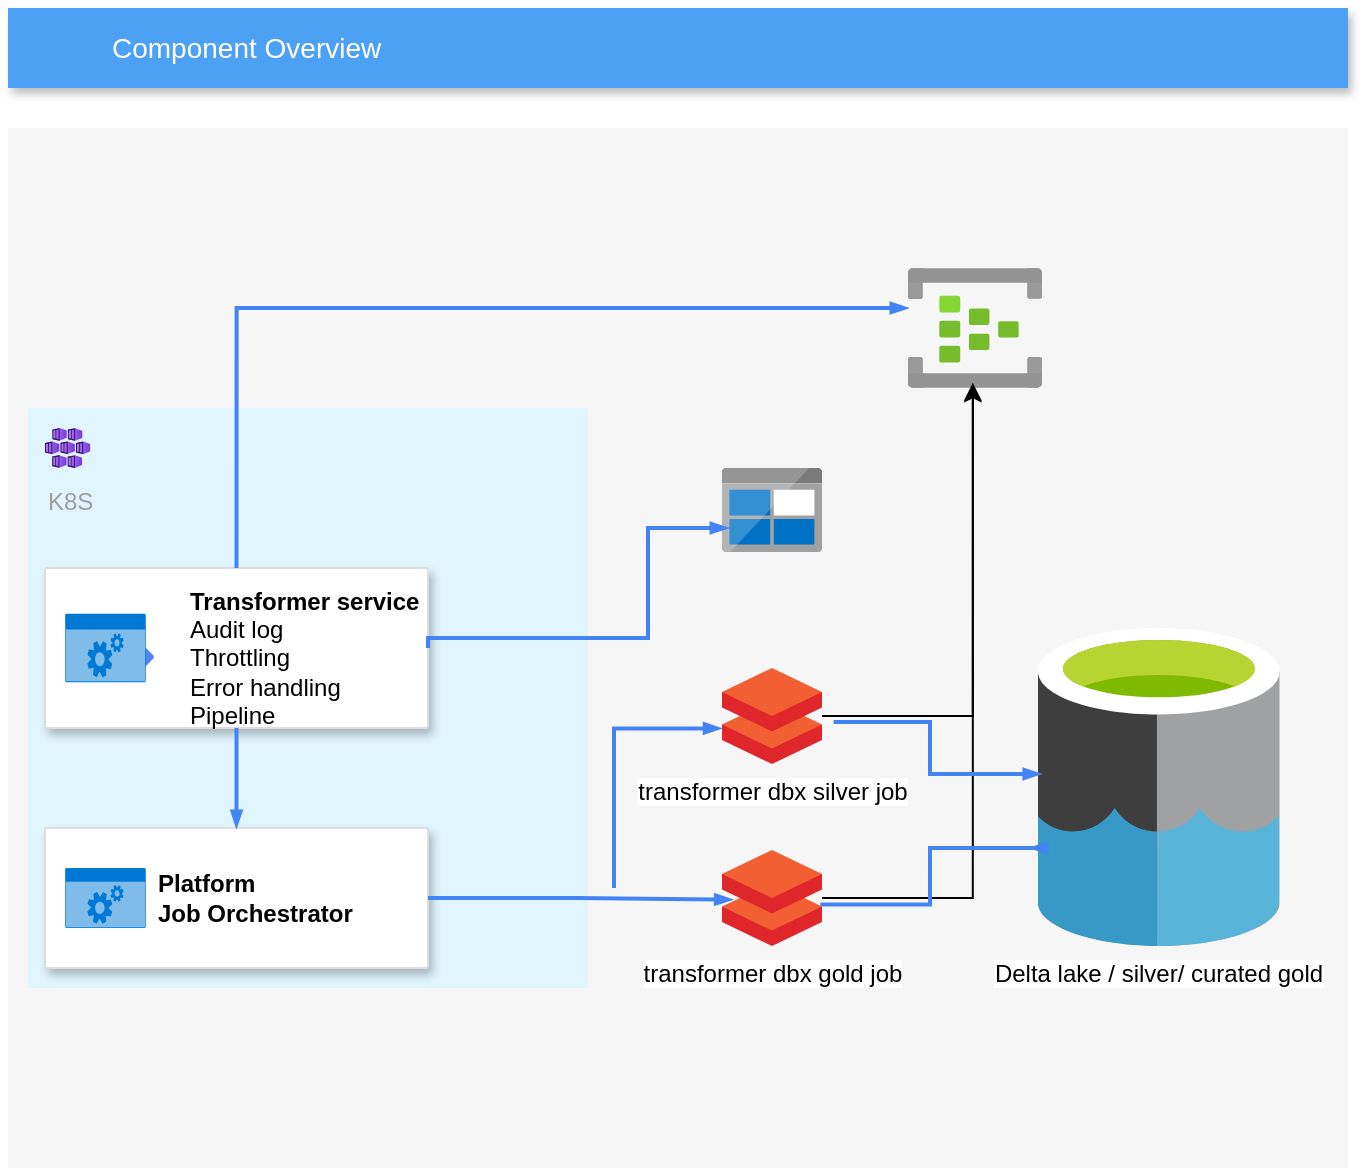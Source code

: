 <mxfile version="14.4.9" type="github">
  <diagram id="f106602c-feb2-e66a-4537-3a34d633f6aa" name="Page-1">
    <mxGraphModel dx="1038" dy="548" grid="1" gridSize="10" guides="1" tooltips="1" connect="1" arrows="1" fold="1" page="1" pageScale="1" pageWidth="1169" pageHeight="827" background="#ffffff" math="0" shadow="0">
      <root>
        <mxCell id="0" />
        <mxCell id="1" parent="0" />
        <mxCell id="14" value="&lt;span style=&quot;color: rgba(0 , 0 , 0 , 0) ; font-family: monospace ; font-size: 0px&quot;&gt;%3CmxGraphModel%3E%3Croot%3E%3CmxCell%20id%3D%220%22%2F%3E%3CmxCell%20id%3D%221%22%20parent%3D%220%22%2F%3E%3CmxCell%20id%3D%222%22%20value%3D%22%22%20style%3D%22strokeColor%3D%23dddddd%3BfillColor%3D%23ffffff%3Bshadow%3D1%3BstrokeWidth%3D1%3Brounded%3D1%3BabsoluteArcSize%3D1%3BarcSize%3D2%3BfontSize%3D10%3BfontColor%3D%239E9E9E%3Balign%3Dcenter%3Bhtml%3D1%3B%22%20vertex%3D%221%22%20parent%3D%221%22%3E%3CmxGeometry%20x%3D%22390%22%20y%3D%22370%22%20width%3D%22180%22%20height%3D%2260%22%20as%3D%22geometry%22%2F%3E%3C%2FmxCell%3E%3CmxCell%20id%3D%223%22%20value%3D%22%26lt%3Bfont%20color%3D%26quot%3B%23000000%26quot%3B%26gt%3BJob%20Orchestrator%26lt%3Bbr%26gt%3B%26lt%3B%2Ffont%26gt%3BCloud%20Storage%22%20style%3D%22dashed%3D0%3Bconnectable%3D0%3Bhtml%3D1%3BfillColor%3D%235184F3%3BstrokeColor%3Dnone%3Bshape%3Dmxgraph.gcp2.hexIcon%3BprIcon%3Dcloud_storage%3Bpart%3D1%3BlabelPosition%3Dright%3BverticalLabelPosition%3Dmiddle%3Balign%3Dleft%3BverticalAlign%3Dmiddle%3BspacingLeft%3D5%3BfontColor%3D%23999999%3BfontSize%3D12%3B%22%20vertex%3D%221%22%20parent%3D%222%22%3E%3CmxGeometry%20y%3D%220.5%22%20width%3D%2244%22%20height%3D%2239%22%20relative%3D%221%22%20as%3D%22geometry%22%3E%3CmxPoint%20x%3D%225%22%20y%3D%22-19.5%22%20as%3D%22offset%22%2F%3E%3C%2FmxGeometry%3E%3C%2FmxCell%3E%3C%2Froot%3E%3C%2FmxGraphModel%3E&lt;/span&gt;" style="fillColor=#F6F6F6;strokeColor=none;shadow=0;gradientColor=none;fontSize=14;align=left;spacing=10;fontColor=#717171;9E9E9E;verticalAlign=top;spacingTop=-4;fontStyle=0;spacingLeft=40;html=1;" parent="1" vertex="1">
          <mxGeometry x="70" y="150" width="670" height="520" as="geometry" />
        </mxCell>
        <mxCell id="711" value="&lt;br&gt;&lt;br&gt;K8S" style="rounded=1;absoluteArcSize=1;arcSize=2;html=1;strokeColor=none;gradientColor=none;shadow=0;dashed=0;strokeColor=none;fontSize=12;fontColor=#9E9E9E;align=left;verticalAlign=top;spacing=10;spacingTop=-4;fillColor=#E1F5FE;" parent="1" vertex="1">
          <mxGeometry x="80" y="290" width="280" height="290" as="geometry" />
        </mxCell>
        <mxCell id="2" value="Component Overview" style="fillColor=#4DA1F5;strokeColor=none;shadow=1;gradientColor=none;fontSize=14;align=left;spacingLeft=50;fontColor=#ffffff;html=1;" parent="1" vertex="1">
          <mxGeometry x="70" y="90" width="670" height="40" as="geometry" />
        </mxCell>
        <mxCell id="697" value="" style="strokeColor=#dddddd;fillColor=#ffffff;shadow=1;strokeWidth=1;rounded=1;absoluteArcSize=1;arcSize=2;fontSize=10;fontColor=#9E9E9E;align=center;html=1;" parent="1" vertex="1">
          <mxGeometry x="88.5" y="370" width="191.5" height="80" as="geometry" />
        </mxCell>
        <mxCell id="698" value="&lt;font color=&quot;#000000&quot;&gt;&lt;font style=&quot;font-size: 12px&quot;&gt;&lt;b&gt;Transformer service&amp;nbsp;&lt;br&gt;&lt;/b&gt;&lt;/font&gt;Audit log&lt;br&gt;Throttling&lt;br&gt;Error handling&lt;br&gt;Pipeline&lt;br&gt;&lt;/font&gt;" style="dashed=0;connectable=0;html=1;fillColor=#5184F3;strokeColor=none;shape=mxgraph.gcp2.hexIcon;prIcon=cloud_storage;part=1;labelPosition=right;verticalLabelPosition=middle;align=left;verticalAlign=middle;spacingLeft=5;fontColor=#999999;fontSize=12;" parent="697" vertex="1">
          <mxGeometry y="0.5" width="60" height="30" relative="1" as="geometry">
            <mxPoint x="5" y="-10.5" as="offset" />
          </mxGeometry>
        </mxCell>
        <mxCell id="sCyOnHdx_f6JQvQr4W9k-722" value="" style="html=1;strokeColor=none;fillColor=#0079D6;labelPosition=center;verticalLabelPosition=middle;verticalAlign=top;align=center;fontSize=12;outlineConnect=0;spacingTop=-6;fontColor=#FFFFFF;shape=mxgraph.sitemap.services;" vertex="1" parent="697">
          <mxGeometry x="10.079" y="22.857" width="40.316" height="34.286" as="geometry" />
        </mxCell>
        <mxCell id="sCyOnHdx_f6JQvQr4W9k-720" value="" style="aspect=fixed;html=1;points=[];align=center;image;fontSize=12;image=img/lib/azure2/containers/Kubernetes_Services.svg;" vertex="1" parent="1">
          <mxGeometry x="88.5" y="300" width="22.67" height="20" as="geometry" />
        </mxCell>
        <mxCell id="sCyOnHdx_f6JQvQr4W9k-724" value="" style="aspect=fixed;html=1;points=[];align=center;image;fontSize=12;image=img/lib/azure2/iot/Event_Hubs.svg;" vertex="1" parent="1">
          <mxGeometry x="520" y="220" width="67" height="60" as="geometry" />
        </mxCell>
        <mxCell id="sCyOnHdx_f6JQvQr4W9k-726" style="edgeStyle=orthogonalEdgeStyle;rounded=0;html=1;labelBackgroundColor=none;startFill=1;startSize=4;endArrow=blockThin;endFill=1;endSize=4;jettySize=auto;orthogonalLoop=1;strokeColor=#4284F3;strokeWidth=2;fontSize=12;fontColor=#000000;align=center;dashed=0;exitX=0.5;exitY=0;exitDx=0;exitDy=0;" edge="1" parent="1" source="697" target="sCyOnHdx_f6JQvQr4W9k-724">
          <mxGeometry relative="1" as="geometry">
            <Array as="points">
              <mxPoint x="184" y="240" />
            </Array>
            <mxPoint x="330" y="420" as="sourcePoint" />
            <mxPoint x="183" y="240" as="targetPoint" />
          </mxGeometry>
        </mxCell>
        <mxCell id="sCyOnHdx_f6JQvQr4W9k-756" style="edgeStyle=orthogonalEdgeStyle;rounded=0;orthogonalLoop=1;jettySize=auto;html=1;entryX=0.484;entryY=0.957;entryDx=0;entryDy=0;entryPerimeter=0;" edge="1" parent="1" source="sCyOnHdx_f6JQvQr4W9k-728" target="sCyOnHdx_f6JQvQr4W9k-724">
          <mxGeometry relative="1" as="geometry">
            <Array as="points">
              <mxPoint x="552" y="535" />
            </Array>
          </mxGeometry>
        </mxCell>
        <mxCell id="sCyOnHdx_f6JQvQr4W9k-728" value="transformer dbx gold job" style="aspect=fixed;html=1;points=[];align=center;image;fontSize=12;image=img/lib/mscae/Databricks.svg;" vertex="1" parent="1">
          <mxGeometry x="427" y="511" width="50" height="48" as="geometry" />
        </mxCell>
        <mxCell id="sCyOnHdx_f6JQvQr4W9k-735" value="" style="strokeColor=#dddddd;fillColor=#ffffff;shadow=1;strokeWidth=1;rounded=1;absoluteArcSize=1;arcSize=2;fontSize=10;fontColor=#9E9E9E;align=center;html=1;" vertex="1" parent="1">
          <mxGeometry x="88.5" y="500" width="191.5" height="70" as="geometry" />
        </mxCell>
        <mxCell id="sCyOnHdx_f6JQvQr4W9k-736" value="&lt;font color=&quot;#000000&quot;&gt;&lt;b&gt;Platform &lt;br&gt;Job Orchestrator&lt;/b&gt;&lt;br&gt;&lt;/font&gt;" style="dashed=0;connectable=0;html=1;fillColor=#5184F3;strokeColor=none;shape=mxgraph.gcp2.hexIcon;prIcon=cloud_storage;part=1;labelPosition=right;verticalLabelPosition=middle;align=left;verticalAlign=middle;spacingLeft=5;fontColor=#999999;fontSize=12;" vertex="1" parent="sCyOnHdx_f6JQvQr4W9k-735">
          <mxGeometry y="0.5" width="44" height="39" relative="1" as="geometry">
            <mxPoint x="5" y="-19.5" as="offset" />
          </mxGeometry>
        </mxCell>
        <mxCell id="sCyOnHdx_f6JQvQr4W9k-737" value="" style="html=1;strokeColor=none;fillColor=#0079D6;labelPosition=center;verticalLabelPosition=middle;verticalAlign=top;align=center;fontSize=12;outlineConnect=0;spacingTop=-6;fontColor=#FFFFFF;shape=mxgraph.sitemap.services;" vertex="1" parent="sCyOnHdx_f6JQvQr4W9k-735">
          <mxGeometry x="10.079" y="20" width="40.316" height="30" as="geometry" />
        </mxCell>
        <mxCell id="sCyOnHdx_f6JQvQr4W9k-738" style="edgeStyle=orthogonalEdgeStyle;rounded=0;html=1;labelBackgroundColor=none;startFill=1;startSize=4;endArrow=blockThin;endFill=1;endSize=4;jettySize=auto;orthogonalLoop=1;strokeColor=#4284F3;strokeWidth=2;fontSize=12;fontColor=#000000;align=center;dashed=0;exitX=0.5;exitY=1;exitDx=0;exitDy=0;entryX=0.5;entryY=0;entryDx=0;entryDy=0;" edge="1" parent="1" source="697" target="sCyOnHdx_f6JQvQr4W9k-735">
          <mxGeometry relative="1" as="geometry">
            <Array as="points" />
            <mxPoint x="310" y="356.11" as="sourcePoint" />
            <mxPoint x="184" y="470" as="targetPoint" />
          </mxGeometry>
        </mxCell>
        <mxCell id="sCyOnHdx_f6JQvQr4W9k-739" value="" style="aspect=fixed;html=1;points=[];align=center;image;fontSize=12;image=img/lib/mscae/BlobBlock.svg;" vertex="1" parent="1">
          <mxGeometry x="427" y="320" width="50" height="42" as="geometry" />
        </mxCell>
        <mxCell id="sCyOnHdx_f6JQvQr4W9k-740" value="Delta lake / silver/ curated gold" style="aspect=fixed;html=1;points=[];align=center;image;fontSize=12;image=img/lib/mscae/Data_Lake.svg;" vertex="1" parent="1">
          <mxGeometry x="585" y="400" width="120.84" height="159" as="geometry" />
        </mxCell>
        <mxCell id="sCyOnHdx_f6JQvQr4W9k-741" style="edgeStyle=orthogonalEdgeStyle;rounded=0;html=1;labelBackgroundColor=none;startFill=1;startSize=4;endArrow=blockThin;endFill=1;endSize=4;jettySize=auto;orthogonalLoop=1;strokeColor=#4284F3;strokeWidth=2;fontSize=12;fontColor=#000000;align=center;dashed=0;exitX=1;exitY=0.5;exitDx=0;exitDy=0;" edge="1" parent="1" source="697">
          <mxGeometry relative="1" as="geometry">
            <Array as="points">
              <mxPoint x="280" y="405" />
              <mxPoint x="390" y="405" />
              <mxPoint x="390" y="350" />
            </Array>
            <mxPoint x="370" y="374.11" as="sourcePoint" />
            <mxPoint x="430" y="350" as="targetPoint" />
          </mxGeometry>
        </mxCell>
        <mxCell id="sCyOnHdx_f6JQvQr4W9k-746" style="edgeStyle=orthogonalEdgeStyle;rounded=0;html=1;labelBackgroundColor=none;startFill=1;startSize=4;endArrow=blockThin;endFill=1;endSize=4;jettySize=auto;orthogonalLoop=1;strokeColor=#4284F3;strokeWidth=2;fontSize=12;fontColor=#000000;align=center;dashed=0;exitX=1;exitY=0.5;exitDx=0;exitDy=0;entryX=0.104;entryY=0.517;entryDx=0;entryDy=0;entryPerimeter=0;" edge="1" parent="1" source="sCyOnHdx_f6JQvQr4W9k-735" target="sCyOnHdx_f6JQvQr4W9k-728">
          <mxGeometry relative="1" as="geometry">
            <Array as="points" />
            <mxPoint x="193.5" y="450" as="sourcePoint" />
            <mxPoint x="194.25" y="510" as="targetPoint" />
          </mxGeometry>
        </mxCell>
        <mxCell id="sCyOnHdx_f6JQvQr4W9k-748" style="edgeStyle=orthogonalEdgeStyle;rounded=0;html=1;labelBackgroundColor=none;startFill=1;startSize=4;endArrow=blockThin;endFill=1;endSize=4;jettySize=auto;orthogonalLoop=1;strokeColor=#4284F3;strokeWidth=2;fontSize=12;fontColor=#000000;align=center;dashed=0;exitX=0.984;exitY=0.567;exitDx=0;exitDy=0;exitPerimeter=0;" edge="1" parent="1" source="sCyOnHdx_f6JQvQr4W9k-728">
          <mxGeometry relative="1" as="geometry">
            <Array as="points">
              <mxPoint x="531" y="538" />
              <mxPoint x="531" y="510" />
              <mxPoint x="582" y="510" />
            </Array>
            <mxPoint x="290" y="545" as="sourcePoint" />
            <mxPoint x="581" y="510" as="targetPoint" />
          </mxGeometry>
        </mxCell>
        <mxCell id="sCyOnHdx_f6JQvQr4W9k-755" style="edgeStyle=orthogonalEdgeStyle;rounded=0;orthogonalLoop=1;jettySize=auto;html=1;entryX=0.484;entryY=0.97;entryDx=0;entryDy=0;entryPerimeter=0;" edge="1" parent="1" source="sCyOnHdx_f6JQvQr4W9k-751" target="sCyOnHdx_f6JQvQr4W9k-724">
          <mxGeometry relative="1" as="geometry" />
        </mxCell>
        <mxCell id="sCyOnHdx_f6JQvQr4W9k-751" value="transformer dbx silver job" style="aspect=fixed;html=1;points=[];align=center;image;fontSize=12;image=img/lib/mscae/Databricks.svg;" vertex="1" parent="1">
          <mxGeometry x="427" y="420" width="50" height="48" as="geometry" />
        </mxCell>
        <mxCell id="sCyOnHdx_f6JQvQr4W9k-752" style="edgeStyle=orthogonalEdgeStyle;rounded=0;html=1;labelBackgroundColor=none;startFill=1;startSize=4;endArrow=blockThin;endFill=1;endSize=4;jettySize=auto;orthogonalLoop=1;strokeColor=#4284F3;strokeWidth=2;fontSize=12;fontColor=#000000;align=center;dashed=0;entryX=-0.008;entryY=0.629;entryDx=0;entryDy=0;entryPerimeter=0;" edge="1" parent="1" target="sCyOnHdx_f6JQvQr4W9k-751">
          <mxGeometry relative="1" as="geometry">
            <Array as="points">
              <mxPoint x="373" y="530" />
              <mxPoint x="373" y="450" />
            </Array>
            <mxPoint x="373" y="530" as="sourcePoint" />
            <mxPoint x="415.2" y="545.816" as="targetPoint" />
          </mxGeometry>
        </mxCell>
        <mxCell id="sCyOnHdx_f6JQvQr4W9k-753" style="edgeStyle=orthogonalEdgeStyle;rounded=0;html=1;labelBackgroundColor=none;startFill=1;startSize=4;endArrow=blockThin;endFill=1;endSize=4;jettySize=auto;orthogonalLoop=1;strokeColor=#4284F3;strokeWidth=2;fontSize=12;fontColor=#000000;align=center;dashed=0;exitX=1.116;exitY=0.563;exitDx=0;exitDy=0;exitPerimeter=0;entryX=0.012;entryY=0.459;entryDx=0;entryDy=0;entryPerimeter=0;" edge="1" parent="1" source="sCyOnHdx_f6JQvQr4W9k-751" target="sCyOnHdx_f6JQvQr4W9k-740">
          <mxGeometry relative="1" as="geometry">
            <Array as="points" />
            <mxPoint x="486.2" y="548.216" as="sourcePoint" />
            <mxPoint x="540" y="540" as="targetPoint" />
          </mxGeometry>
        </mxCell>
      </root>
    </mxGraphModel>
  </diagram>
</mxfile>
